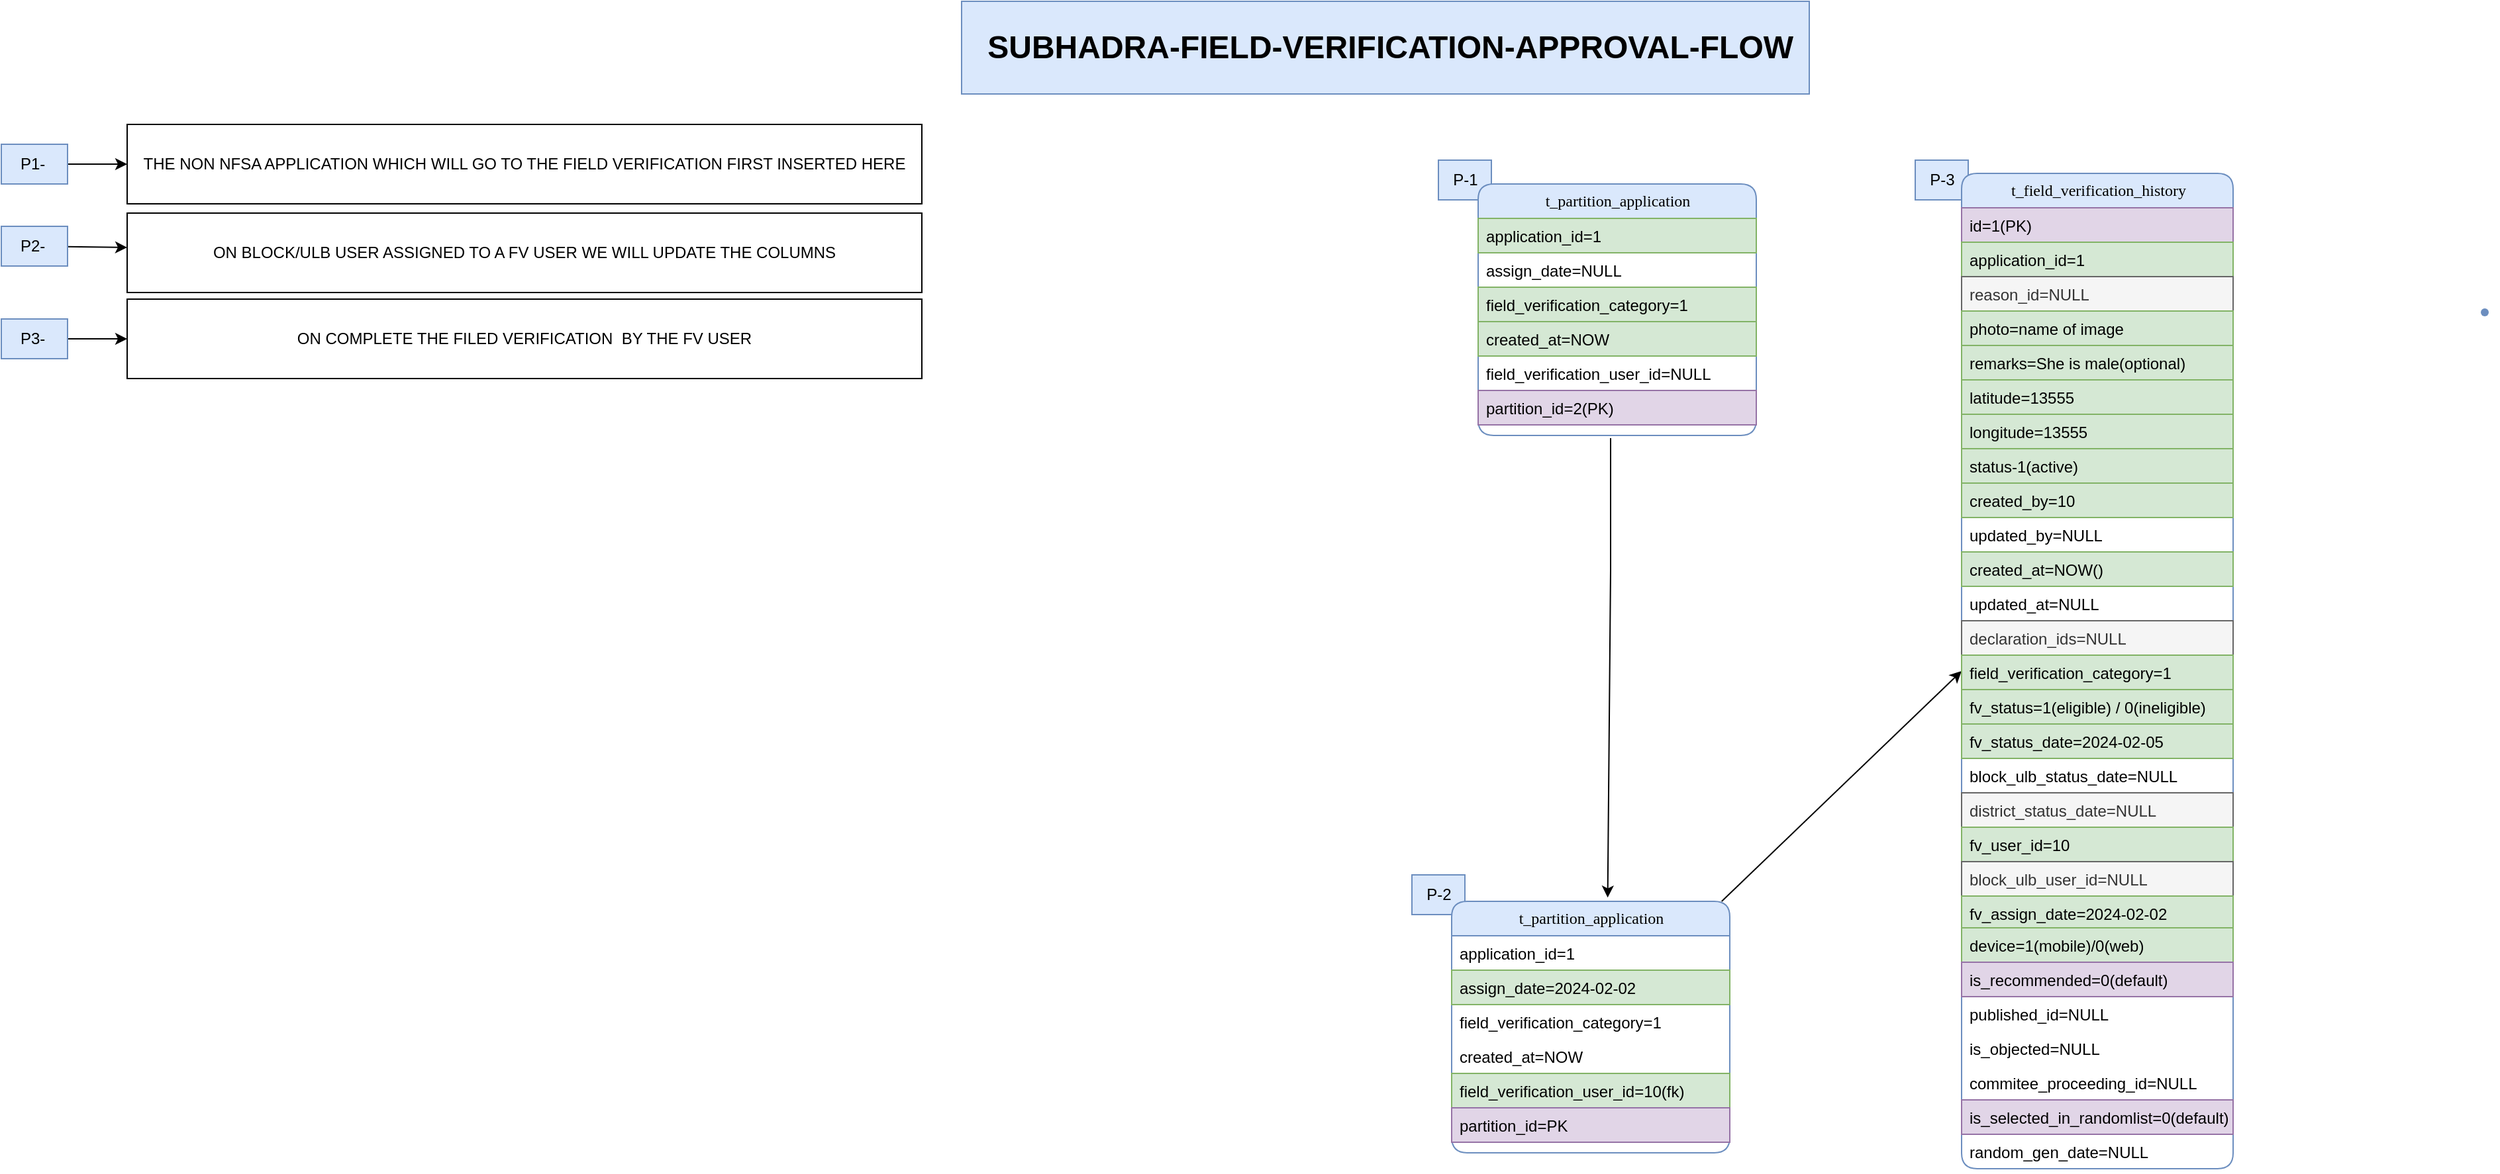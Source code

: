 <mxfile version="26.0.10">
  <diagram name="Page-1" id="5d7acffa-a066-3a61-03fe-96351882024d">
    <mxGraphModel dx="3306" dy="1938" grid="1" gridSize="10" guides="1" tooltips="1" connect="1" arrows="1" fold="1" page="1" pageScale="1" pageWidth="1100" pageHeight="850" background="#ffffff" math="0" shadow="0">
      <root>
        <mxCell id="0" />
        <mxCell id="1" parent="0" />
        <mxCell id="mOaUi8r3s6zJGnczRY0B-57" value="P-3" style="text;html=1;align=center;verticalAlign=middle;resizable=0;points=[];autosize=1;strokeColor=#6c8ebf;fillColor=#dae8fc;" vertex="1" parent="1">
          <mxGeometry x="410" y="-730" width="40" height="30" as="geometry" />
        </mxCell>
        <mxCell id="mOaUi8r3s6zJGnczRY0B-26" value="P-2" style="text;html=1;align=center;verticalAlign=middle;resizable=0;points=[];autosize=1;strokeColor=#6c8ebf;fillColor=#dae8fc;" vertex="1" parent="1">
          <mxGeometry x="30" y="-190" width="40" height="30" as="geometry" />
        </mxCell>
        <mxCell id="mOaUi8r3s6zJGnczRY0B-1" value="&lt;h1&gt;&amp;nbsp;SUBHADRA-FIELD-VERIFICATION-APPROVAL-FLOW&lt;/h1&gt;" style="text;html=1;align=center;verticalAlign=middle;resizable=0;points=[];autosize=1;strokeColor=#6c8ebf;fillColor=#dae8fc;" vertex="1" parent="1">
          <mxGeometry x="-310" y="-850" width="640" height="70" as="geometry" />
        </mxCell>
        <mxCell id="mOaUi8r3s6zJGnczRY0B-12" value="P-1" style="text;html=1;align=center;verticalAlign=middle;resizable=0;points=[];autosize=1;strokeColor=#6c8ebf;fillColor=#dae8fc;" vertex="1" parent="1">
          <mxGeometry x="50" y="-730" width="40" height="30" as="geometry" />
        </mxCell>
        <mxCell id="mOaUi8r3s6zJGnczRY0B-18" value="" style="edgeStyle=orthogonalEdgeStyle;rounded=0;orthogonalLoop=1;jettySize=auto;html=1;" edge="1" parent="1" source="mOaUi8r3s6zJGnczRY0B-16" target="mOaUi8r3s6zJGnczRY0B-17">
          <mxGeometry relative="1" as="geometry" />
        </mxCell>
        <mxCell id="mOaUi8r3s6zJGnczRY0B-16" value="P1-&amp;nbsp;" style="text;html=1;align=center;verticalAlign=middle;resizable=0;points=[];autosize=1;strokeColor=#6c8ebf;fillColor=#dae8fc;" vertex="1" parent="1">
          <mxGeometry x="-1035" y="-742" width="50" height="30" as="geometry" />
        </mxCell>
        <mxCell id="mOaUi8r3s6zJGnczRY0B-17" value="THE NON NFSA APPLICATION WHICH WILL GO TO THE FIELD VERIFICATION FIRST INSERTED HERE" style="whiteSpace=wrap;html=1;" vertex="1" parent="1">
          <mxGeometry x="-940" y="-757" width="600" height="60" as="geometry" />
        </mxCell>
        <mxCell id="mOaUi8r3s6zJGnczRY0B-60" value="" style="edgeStyle=none;rounded=0;orthogonalLoop=1;jettySize=auto;html=1;entryX=0;entryY=0.5;entryDx=0;entryDy=0;" edge="1" parent="1" source="mOaUi8r3s6zJGnczRY0B-19" target="mOaUi8r3s6zJGnczRY0B-50">
          <mxGeometry relative="1" as="geometry">
            <mxPoint x="780" y="-615" as="targetPoint" />
          </mxGeometry>
        </mxCell>
        <mxCell id="mOaUi8r3s6zJGnczRY0B-19" value="t_partition_application" style="swimlane;html=1;fontStyle=0;childLayout=stackLayout;horizontal=1;startSize=26;fillColor=#dae8fc;horizontalStack=0;resizeParent=1;resizeLast=0;collapsible=1;marginBottom=0;swimlaneFillColor=#ffffff;align=center;rounded=1;shadow=0;comic=0;labelBackgroundColor=none;strokeWidth=1;fontFamily=Verdana;fontSize=12;strokeColor=#6c8ebf;" vertex="1" parent="1">
          <mxGeometry x="60" y="-170" width="210" height="190" as="geometry">
            <mxRectangle x="445" y="-710" width="180" height="30" as="alternateBounds" />
          </mxGeometry>
        </mxCell>
        <mxCell id="mOaUi8r3s6zJGnczRY0B-32" value="application_id=1" style="text;html=1;strokeColor=none;fillColor=none;spacingLeft=4;spacingRight=4;whiteSpace=wrap;overflow=hidden;rotatable=0;points=[[0,0.5],[1,0.5]];portConstraint=eastwest;" vertex="1" parent="mOaUi8r3s6zJGnczRY0B-19">
          <mxGeometry y="26" width="210" height="26" as="geometry" />
        </mxCell>
        <mxCell id="mOaUi8r3s6zJGnczRY0B-33" value="assign_date=2024-02-02" style="text;html=1;strokeColor=#82b366;fillColor=#d5e8d4;spacingLeft=4;spacingRight=4;whiteSpace=wrap;overflow=hidden;rotatable=0;points=[[0,0.5],[1,0.5]];portConstraint=eastwest;" vertex="1" parent="mOaUi8r3s6zJGnczRY0B-19">
          <mxGeometry y="52" width="210" height="26" as="geometry" />
        </mxCell>
        <mxCell id="mOaUi8r3s6zJGnczRY0B-34" value="field_verification_category=1" style="text;html=1;strokeColor=none;fillColor=none;spacingLeft=4;spacingRight=4;whiteSpace=wrap;overflow=hidden;rotatable=0;points=[[0,0.5],[1,0.5]];portConstraint=eastwest;" vertex="1" parent="mOaUi8r3s6zJGnczRY0B-19">
          <mxGeometry y="78" width="210" height="26" as="geometry" />
        </mxCell>
        <mxCell id="mOaUi8r3s6zJGnczRY0B-35" value="created_at=NOW" style="text;html=1;strokeColor=none;fillColor=none;spacingLeft=4;spacingRight=4;whiteSpace=wrap;overflow=hidden;rotatable=0;points=[[0,0.5],[1,0.5]];portConstraint=eastwest;" vertex="1" parent="mOaUi8r3s6zJGnczRY0B-19">
          <mxGeometry y="104" width="210" height="26" as="geometry" />
        </mxCell>
        <mxCell id="mOaUi8r3s6zJGnczRY0B-36" value="field_verification_user_id=10(fk)" style="text;html=1;strokeColor=#82b366;fillColor=#d5e8d4;spacingLeft=4;spacingRight=4;whiteSpace=wrap;overflow=hidden;rotatable=0;points=[[0,0.5],[1,0.5]];portConstraint=eastwest;" vertex="1" parent="mOaUi8r3s6zJGnczRY0B-19">
          <mxGeometry y="130" width="210" height="26" as="geometry" />
        </mxCell>
        <mxCell id="mOaUi8r3s6zJGnczRY0B-37" value="partition_id=PK" style="text;html=1;strokeColor=#9673a6;fillColor=#e1d5e7;spacingLeft=4;spacingRight=4;whiteSpace=wrap;overflow=hidden;rotatable=0;points=[[0,0.5],[1,0.5]];portConstraint=eastwest;" vertex="1" parent="mOaUi8r3s6zJGnczRY0B-19">
          <mxGeometry y="156" width="210" height="26" as="geometry" />
        </mxCell>
        <mxCell id="mOaUi8r3s6zJGnczRY0B-31" value="" style="edgeStyle=none;rounded=0;orthogonalLoop=1;jettySize=auto;html=1;" edge="1" parent="1" source="mOaUi8r3s6zJGnczRY0B-27" target="mOaUi8r3s6zJGnczRY0B-28">
          <mxGeometry relative="1" as="geometry" />
        </mxCell>
        <mxCell id="mOaUi8r3s6zJGnczRY0B-27" value="P2-&amp;nbsp;" style="text;html=1;align=center;verticalAlign=middle;resizable=0;points=[];autosize=1;strokeColor=#6c8ebf;fillColor=#dae8fc;" vertex="1" parent="1">
          <mxGeometry x="-1035" y="-680" width="50" height="30" as="geometry" />
        </mxCell>
        <mxCell id="mOaUi8r3s6zJGnczRY0B-28" value="ON BLOCK/ULB USER ASSIGNED TO A FV USER WE WILL UPDATE THE COLUMNS" style="whiteSpace=wrap;html=1;" vertex="1" parent="1">
          <mxGeometry x="-940" y="-690" width="600" height="60" as="geometry" />
        </mxCell>
        <mxCell id="mOaUi8r3s6zJGnczRY0B-38" value="t_partition_application" style="swimlane;html=1;fontStyle=0;childLayout=stackLayout;horizontal=1;startSize=26;fillColor=#dae8fc;horizontalStack=0;resizeParent=1;resizeLast=0;collapsible=1;marginBottom=0;swimlaneFillColor=#ffffff;align=center;rounded=1;shadow=0;comic=0;labelBackgroundColor=none;strokeWidth=1;fontFamily=Verdana;fontSize=12;strokeColor=#6c8ebf;" vertex="1" parent="1">
          <mxGeometry x="80" y="-712" width="210" height="190" as="geometry" />
        </mxCell>
        <mxCell id="mOaUi8r3s6zJGnczRY0B-39" value="application_id=1" style="text;html=1;strokeColor=#82b366;fillColor=#d5e8d4;spacingLeft=4;spacingRight=4;whiteSpace=wrap;overflow=hidden;rotatable=0;points=[[0,0.5],[1,0.5]];portConstraint=eastwest;" vertex="1" parent="mOaUi8r3s6zJGnczRY0B-38">
          <mxGeometry y="26" width="210" height="26" as="geometry" />
        </mxCell>
        <mxCell id="mOaUi8r3s6zJGnczRY0B-40" value="assign_date=NULL" style="text;html=1;spacingLeft=4;spacingRight=4;whiteSpace=wrap;overflow=hidden;rotatable=0;points=[[0,0.5],[1,0.5]];portConstraint=eastwest;" vertex="1" parent="mOaUi8r3s6zJGnczRY0B-38">
          <mxGeometry y="52" width="210" height="26" as="geometry" />
        </mxCell>
        <mxCell id="mOaUi8r3s6zJGnczRY0B-41" value="field_verification_category=1" style="text;html=1;strokeColor=#82b366;fillColor=#d5e8d4;spacingLeft=4;spacingRight=4;whiteSpace=wrap;overflow=hidden;rotatable=0;points=[[0,0.5],[1,0.5]];portConstraint=eastwest;" vertex="1" parent="mOaUi8r3s6zJGnczRY0B-38">
          <mxGeometry y="78" width="210" height="26" as="geometry" />
        </mxCell>
        <mxCell id="mOaUi8r3s6zJGnczRY0B-42" value="created_at=NOW" style="text;html=1;strokeColor=#82b366;fillColor=#d5e8d4;spacingLeft=4;spacingRight=4;whiteSpace=wrap;overflow=hidden;rotatable=0;points=[[0,0.5],[1,0.5]];portConstraint=eastwest;" vertex="1" parent="mOaUi8r3s6zJGnczRY0B-38">
          <mxGeometry y="104" width="210" height="26" as="geometry" />
        </mxCell>
        <mxCell id="mOaUi8r3s6zJGnczRY0B-43" value="field_verification_user_id=NULL" style="text;html=1;strokeColor=none;fillColor=none;spacingLeft=4;spacingRight=4;whiteSpace=wrap;overflow=hidden;rotatable=0;points=[[0,0.5],[1,0.5]];portConstraint=eastwest;" vertex="1" parent="mOaUi8r3s6zJGnczRY0B-38">
          <mxGeometry y="130" width="210" height="26" as="geometry" />
        </mxCell>
        <mxCell id="mOaUi8r3s6zJGnczRY0B-44" value="partition_id=2(PK)" style="text;html=1;strokeColor=#9673a6;fillColor=#e1d5e7;spacingLeft=4;spacingRight=4;whiteSpace=wrap;overflow=hidden;rotatable=0;points=[[0,0.5],[1,0.5]];portConstraint=eastwest;" vertex="1" parent="mOaUi8r3s6zJGnczRY0B-38">
          <mxGeometry y="156" width="210" height="26" as="geometry" />
        </mxCell>
        <mxCell id="mOaUi8r3s6zJGnczRY0B-47" value="" style="edgeStyle=none;rounded=0;orthogonalLoop=1;jettySize=auto;html=1;" edge="1" parent="1" source="mOaUi8r3s6zJGnczRY0B-45" target="mOaUi8r3s6zJGnczRY0B-46">
          <mxGeometry relative="1" as="geometry" />
        </mxCell>
        <mxCell id="mOaUi8r3s6zJGnczRY0B-45" value="P3-&amp;nbsp;" style="text;html=1;align=center;verticalAlign=middle;resizable=0;points=[];autosize=1;strokeColor=#6c8ebf;fillColor=#dae8fc;" vertex="1" parent="1">
          <mxGeometry x="-1035" y="-610" width="50" height="30" as="geometry" />
        </mxCell>
        <mxCell id="mOaUi8r3s6zJGnczRY0B-46" value="ON COMPLETE THE FILED VERIFICATION&amp;nbsp; BY THE FV USER" style="whiteSpace=wrap;html=1;" vertex="1" parent="1">
          <mxGeometry x="-940" y="-625" width="600" height="60" as="geometry" />
        </mxCell>
        <mxCell id="mOaUi8r3s6zJGnczRY0B-50" value="t_field_verification_history" style="swimlane;html=1;fontStyle=0;childLayout=stackLayout;horizontal=1;startSize=26;fillColor=#dae8fc;horizontalStack=0;resizeParent=1;resizeLast=0;collapsible=1;marginBottom=0;swimlaneFillColor=#ffffff;align=center;rounded=1;shadow=0;comic=0;labelBackgroundColor=none;strokeWidth=1;fontFamily=Verdana;fontSize=12;strokeColor=#6c8ebf;" vertex="1" parent="1">
          <mxGeometry x="445" y="-720" width="205" height="752" as="geometry">
            <mxRectangle x="445" y="-710" width="180" height="30" as="alternateBounds" />
          </mxGeometry>
        </mxCell>
        <mxCell id="mOaUi8r3s6zJGnczRY0B-51" value="id=1(PK)" style="text;html=1;strokeColor=#9673a6;fillColor=#e1d5e7;spacingLeft=4;spacingRight=4;whiteSpace=wrap;overflow=hidden;rotatable=0;points=[[0,0.5],[1,0.5]];portConstraint=eastwest;" vertex="1" parent="mOaUi8r3s6zJGnczRY0B-50">
          <mxGeometry y="26" width="205" height="26" as="geometry" />
        </mxCell>
        <mxCell id="mOaUi8r3s6zJGnczRY0B-65" value="application_id=1&lt;div&gt;&lt;br&gt;&lt;/div&gt;" style="text;html=1;strokeColor=#82b366;fillColor=#d5e8d4;spacingLeft=4;spacingRight=4;whiteSpace=wrap;overflow=hidden;rotatable=0;points=[[0,0.5],[1,0.5]];portConstraint=eastwest;" vertex="1" parent="mOaUi8r3s6zJGnczRY0B-50">
          <mxGeometry y="52" width="205" height="26" as="geometry" />
        </mxCell>
        <mxCell id="mOaUi8r3s6zJGnczRY0B-66" value="&lt;div&gt;reason_id=NULL&lt;/div&gt;" style="text;html=1;spacingLeft=4;spacingRight=4;whiteSpace=wrap;overflow=hidden;rotatable=0;points=[[0,0.5],[1,0.5]];portConstraint=eastwest;fillColor=#f5f5f5;fontColor=#333333;strokeColor=#666666;" vertex="1" parent="mOaUi8r3s6zJGnczRY0B-50">
          <mxGeometry y="78" width="205" height="26" as="geometry" />
        </mxCell>
        <mxCell id="mOaUi8r3s6zJGnczRY0B-68" value="photo=name of image" style="text;html=1;spacingLeft=4;spacingRight=4;whiteSpace=wrap;overflow=hidden;rotatable=0;points=[[0,0.5],[1,0.5]];portConstraint=eastwest;fillColor=#d5e8d4;strokeColor=#82b366;" vertex="1" parent="mOaUi8r3s6zJGnczRY0B-50">
          <mxGeometry y="104" width="205" height="26" as="geometry" />
        </mxCell>
        <mxCell id="mOaUi8r3s6zJGnczRY0B-69" value="remarks=She is male(optional)" style="text;html=1;spacingLeft=4;spacingRight=4;whiteSpace=wrap;overflow=hidden;rotatable=0;points=[[0,0.5],[1,0.5]];portConstraint=eastwest;fillColor=#d5e8d4;strokeColor=#82b366;" vertex="1" parent="mOaUi8r3s6zJGnczRY0B-50">
          <mxGeometry y="130" width="205" height="26" as="geometry" />
        </mxCell>
        <mxCell id="mOaUi8r3s6zJGnczRY0B-70" value="latitude=13555" style="text;html=1;spacingLeft=4;spacingRight=4;whiteSpace=wrap;overflow=hidden;rotatable=0;points=[[0,0.5],[1,0.5]];portConstraint=eastwest;fillColor=#d5e8d4;strokeColor=#82b366;" vertex="1" parent="mOaUi8r3s6zJGnczRY0B-50">
          <mxGeometry y="156" width="205" height="26" as="geometry" />
        </mxCell>
        <mxCell id="mOaUi8r3s6zJGnczRY0B-71" value="longitude=13555" style="text;html=1;spacingLeft=4;spacingRight=4;whiteSpace=wrap;overflow=hidden;rotatable=0;points=[[0,0.5],[1,0.5]];portConstraint=eastwest;fillColor=#d5e8d4;strokeColor=#82b366;" vertex="1" parent="mOaUi8r3s6zJGnczRY0B-50">
          <mxGeometry y="182" width="205" height="26" as="geometry" />
        </mxCell>
        <mxCell id="mOaUi8r3s6zJGnczRY0B-72" value="status-1(active)" style="text;html=1;spacingLeft=4;spacingRight=4;whiteSpace=wrap;overflow=hidden;rotatable=0;points=[[0,0.5],[1,0.5]];portConstraint=eastwest;fillColor=#d5e8d4;strokeColor=#82b366;" vertex="1" parent="mOaUi8r3s6zJGnczRY0B-50">
          <mxGeometry y="208" width="205" height="26" as="geometry" />
        </mxCell>
        <mxCell id="mOaUi8r3s6zJGnczRY0B-73" value="created_by=10" style="text;html=1;spacingLeft=4;spacingRight=4;whiteSpace=wrap;overflow=hidden;rotatable=0;points=[[0,0.5],[1,0.5]];portConstraint=eastwest;fillColor=#d5e8d4;strokeColor=#82b366;" vertex="1" parent="mOaUi8r3s6zJGnczRY0B-50">
          <mxGeometry y="234" width="205" height="26" as="geometry" />
        </mxCell>
        <mxCell id="mOaUi8r3s6zJGnczRY0B-74" value="updated_by=NULL" style="text;html=1;spacingLeft=4;spacingRight=4;whiteSpace=wrap;overflow=hidden;rotatable=0;points=[[0,0.5],[1,0.5]];portConstraint=eastwest;" vertex="1" parent="mOaUi8r3s6zJGnczRY0B-50">
          <mxGeometry y="260" width="205" height="26" as="geometry" />
        </mxCell>
        <mxCell id="mOaUi8r3s6zJGnczRY0B-75" value="created_at=NOW()" style="text;html=1;spacingLeft=4;spacingRight=4;whiteSpace=wrap;overflow=hidden;rotatable=0;points=[[0,0.5],[1,0.5]];portConstraint=eastwest;fillColor=#d5e8d4;strokeColor=#82b366;" vertex="1" parent="mOaUi8r3s6zJGnczRY0B-50">
          <mxGeometry y="286" width="205" height="26" as="geometry" />
        </mxCell>
        <mxCell id="mOaUi8r3s6zJGnczRY0B-76" value="updated_at=NULL" style="text;html=1;spacingLeft=4;spacingRight=4;whiteSpace=wrap;overflow=hidden;rotatable=0;points=[[0,0.5],[1,0.5]];portConstraint=eastwest;" vertex="1" parent="mOaUi8r3s6zJGnczRY0B-50">
          <mxGeometry y="312" width="205" height="26" as="geometry" />
        </mxCell>
        <mxCell id="mOaUi8r3s6zJGnczRY0B-103" value="declaration_ids=NULL" style="text;html=1;spacingLeft=4;spacingRight=4;whiteSpace=wrap;overflow=hidden;rotatable=0;points=[[0,0.5],[1,0.5]];portConstraint=eastwest;fillColor=#f5f5f5;fontColor=#333333;strokeColor=#666666;" vertex="1" parent="mOaUi8r3s6zJGnczRY0B-50">
          <mxGeometry y="338" width="205" height="26" as="geometry" />
        </mxCell>
        <mxCell id="mOaUi8r3s6zJGnczRY0B-104" value="field_verification_category=1" style="text;html=1;spacingLeft=4;spacingRight=4;whiteSpace=wrap;overflow=hidden;rotatable=0;points=[[0,0.5],[1,0.5]];portConstraint=eastwest;fillColor=#d5e8d4;strokeColor=#82b366;" vertex="1" parent="mOaUi8r3s6zJGnczRY0B-50">
          <mxGeometry y="364" width="205" height="26" as="geometry" />
        </mxCell>
        <mxCell id="mOaUi8r3s6zJGnczRY0B-120" value="fv_status=1(eligible) / 0(ineligible)" style="text;html=1;spacingLeft=4;spacingRight=4;whiteSpace=wrap;overflow=hidden;rotatable=0;points=[[0,0.5],[1,0.5]];portConstraint=eastwest;fillColor=#d5e8d4;strokeColor=#82b366;" vertex="1" parent="mOaUi8r3s6zJGnczRY0B-50">
          <mxGeometry y="390" width="205" height="26" as="geometry" />
        </mxCell>
        <mxCell id="mOaUi8r3s6zJGnczRY0B-121" value="fv_status_date=2024-02-05" style="text;html=1;spacingLeft=4;spacingRight=4;whiteSpace=wrap;overflow=hidden;rotatable=0;points=[[0,0.5],[1,0.5]];portConstraint=eastwest;fillColor=#d5e8d4;strokeColor=#82b366;" vertex="1" parent="mOaUi8r3s6zJGnczRY0B-50">
          <mxGeometry y="416" width="205" height="26" as="geometry" />
        </mxCell>
        <mxCell id="mOaUi8r3s6zJGnczRY0B-122" value="block_ulb_status_date=NULL" style="text;html=1;spacingLeft=4;spacingRight=4;whiteSpace=wrap;overflow=hidden;rotatable=0;points=[[0,0.5],[1,0.5]];portConstraint=eastwest;" vertex="1" parent="mOaUi8r3s6zJGnczRY0B-50">
          <mxGeometry y="442" width="205" height="26" as="geometry" />
        </mxCell>
        <mxCell id="mOaUi8r3s6zJGnczRY0B-123" value="district_status_date=NULL" style="text;html=1;spacingLeft=4;spacingRight=4;whiteSpace=wrap;overflow=hidden;rotatable=0;points=[[0,0.5],[1,0.5]];portConstraint=eastwest;fillColor=#f5f5f5;fontColor=#333333;strokeColor=#666666;" vertex="1" parent="mOaUi8r3s6zJGnczRY0B-50">
          <mxGeometry y="468" width="205" height="26" as="geometry" />
        </mxCell>
        <mxCell id="mOaUi8r3s6zJGnczRY0B-124" value="fv_user_id=10" style="text;html=1;spacingLeft=4;spacingRight=4;whiteSpace=wrap;overflow=hidden;rotatable=0;points=[[0,0.5],[1,0.5]];portConstraint=eastwest;fillColor=#d5e8d4;strokeColor=#82b366;" vertex="1" parent="mOaUi8r3s6zJGnczRY0B-50">
          <mxGeometry y="494" width="205" height="26" as="geometry" />
        </mxCell>
        <mxCell id="mOaUi8r3s6zJGnczRY0B-125" value="block_ulb_user_id=NULL" style="text;html=1;spacingLeft=4;spacingRight=4;whiteSpace=wrap;overflow=hidden;rotatable=0;points=[[0,0.5],[1,0.5]];portConstraint=eastwest;fillColor=#f5f5f5;fontColor=#333333;strokeColor=#666666;" vertex="1" parent="mOaUi8r3s6zJGnczRY0B-50">
          <mxGeometry y="520" width="205" height="26" as="geometry" />
        </mxCell>
        <mxCell id="mOaUi8r3s6zJGnczRY0B-126" value="fv_assign_date=2024-02-02" style="text;html=1;spacingLeft=4;spacingRight=4;whiteSpace=wrap;overflow=hidden;rotatable=0;points=[[0,0.5],[1,0.5]];portConstraint=eastwest;fillColor=#d5e8d4;strokeColor=#82b366;" vertex="1" parent="mOaUi8r3s6zJGnczRY0B-50">
          <mxGeometry y="546" width="205" height="24" as="geometry" />
        </mxCell>
        <mxCell id="mOaUi8r3s6zJGnczRY0B-127" value="device=1(mobile)/0(web)" style="text;html=1;spacingLeft=4;spacingRight=4;whiteSpace=wrap;overflow=hidden;rotatable=0;points=[[0,0.5],[1,0.5]];portConstraint=eastwest;fillColor=#d5e8d4;strokeColor=#82b366;" vertex="1" parent="mOaUi8r3s6zJGnczRY0B-50">
          <mxGeometry y="570" width="205" height="26" as="geometry" />
        </mxCell>
        <mxCell id="mOaUi8r3s6zJGnczRY0B-151" value="is_recommended=0(default)" style="text;html=1;spacingLeft=4;spacingRight=4;whiteSpace=wrap;overflow=hidden;rotatable=0;points=[[0,0.5],[1,0.5]];portConstraint=eastwest;fillColor=#e1d5e7;strokeColor=#9673a6;" vertex="1" parent="mOaUi8r3s6zJGnczRY0B-50">
          <mxGeometry y="596" width="205" height="26" as="geometry" />
        </mxCell>
        <mxCell id="mOaUi8r3s6zJGnczRY0B-152" value="published_id=NULL" style="text;html=1;spacingLeft=4;spacingRight=4;whiteSpace=wrap;overflow=hidden;rotatable=0;points=[[0,0.5],[1,0.5]];portConstraint=eastwest;" vertex="1" parent="mOaUi8r3s6zJGnczRY0B-50">
          <mxGeometry y="622" width="205" height="26" as="geometry" />
        </mxCell>
        <mxCell id="mOaUi8r3s6zJGnczRY0B-153" value="is_objected=NULL" style="text;html=1;spacingLeft=4;spacingRight=4;whiteSpace=wrap;overflow=hidden;rotatable=0;points=[[0,0.5],[1,0.5]];portConstraint=eastwest;" vertex="1" parent="mOaUi8r3s6zJGnczRY0B-50">
          <mxGeometry y="648" width="205" height="26" as="geometry" />
        </mxCell>
        <mxCell id="mOaUi8r3s6zJGnczRY0B-155" value="commitee_proceeding_id=NULL" style="text;html=1;spacingLeft=4;spacingRight=4;whiteSpace=wrap;overflow=hidden;rotatable=0;points=[[0,0.5],[1,0.5]];portConstraint=eastwest;" vertex="1" parent="mOaUi8r3s6zJGnczRY0B-50">
          <mxGeometry y="674" width="205" height="26" as="geometry" />
        </mxCell>
        <mxCell id="mOaUi8r3s6zJGnczRY0B-156" value="is_selected_in_randomlist=0(default)" style="text;html=1;spacingLeft=4;spacingRight=4;whiteSpace=wrap;overflow=hidden;rotatable=0;points=[[0,0.5],[1,0.5]];portConstraint=eastwest;fillColor=#e1d5e7;strokeColor=#9673a6;" vertex="1" parent="mOaUi8r3s6zJGnczRY0B-50">
          <mxGeometry y="700" width="205" height="26" as="geometry" />
        </mxCell>
        <mxCell id="mOaUi8r3s6zJGnczRY0B-158" value="random_gen_date=NULL" style="text;html=1;spacingLeft=4;spacingRight=4;whiteSpace=wrap;overflow=hidden;rotatable=0;points=[[0,0.5],[1,0.5]];portConstraint=eastwest;" vertex="1" parent="mOaUi8r3s6zJGnczRY0B-50">
          <mxGeometry y="726" width="205" height="26" as="geometry" />
        </mxCell>
        <mxCell id="mOaUi8r3s6zJGnczRY0B-59" value="" style="shape=waypoint;sketch=0;size=6;pointerEvents=1;points=[];fillColor=#dae8fc;resizable=0;rotatable=0;perimeter=centerPerimeter;snapToPoint=1;fontFamily=Verdana;strokeColor=#6c8ebf;fontStyle=0;startSize=26;swimlaneFillColor=#ffffff;rounded=1;shadow=0;comic=0;labelBackgroundColor=none;strokeWidth=1;" vertex="1" parent="1">
          <mxGeometry x="830" y="-625" width="20" height="20" as="geometry" />
        </mxCell>
        <mxCell id="mOaUi8r3s6zJGnczRY0B-61" value="" style="edgeStyle=none;rounded=0;orthogonalLoop=1;jettySize=auto;html=1;entryX=0.561;entryY=-0.015;entryDx=0;entryDy=0;entryPerimeter=0;" edge="1" parent="1" target="mOaUi8r3s6zJGnczRY0B-19">
          <mxGeometry relative="1" as="geometry">
            <mxPoint x="180" y="-520" as="sourcePoint" />
            <mxPoint x="180" y="-270" as="targetPoint" />
            <Array as="points">
              <mxPoint x="180" y="-420" />
            </Array>
          </mxGeometry>
        </mxCell>
      </root>
    </mxGraphModel>
  </diagram>
</mxfile>
